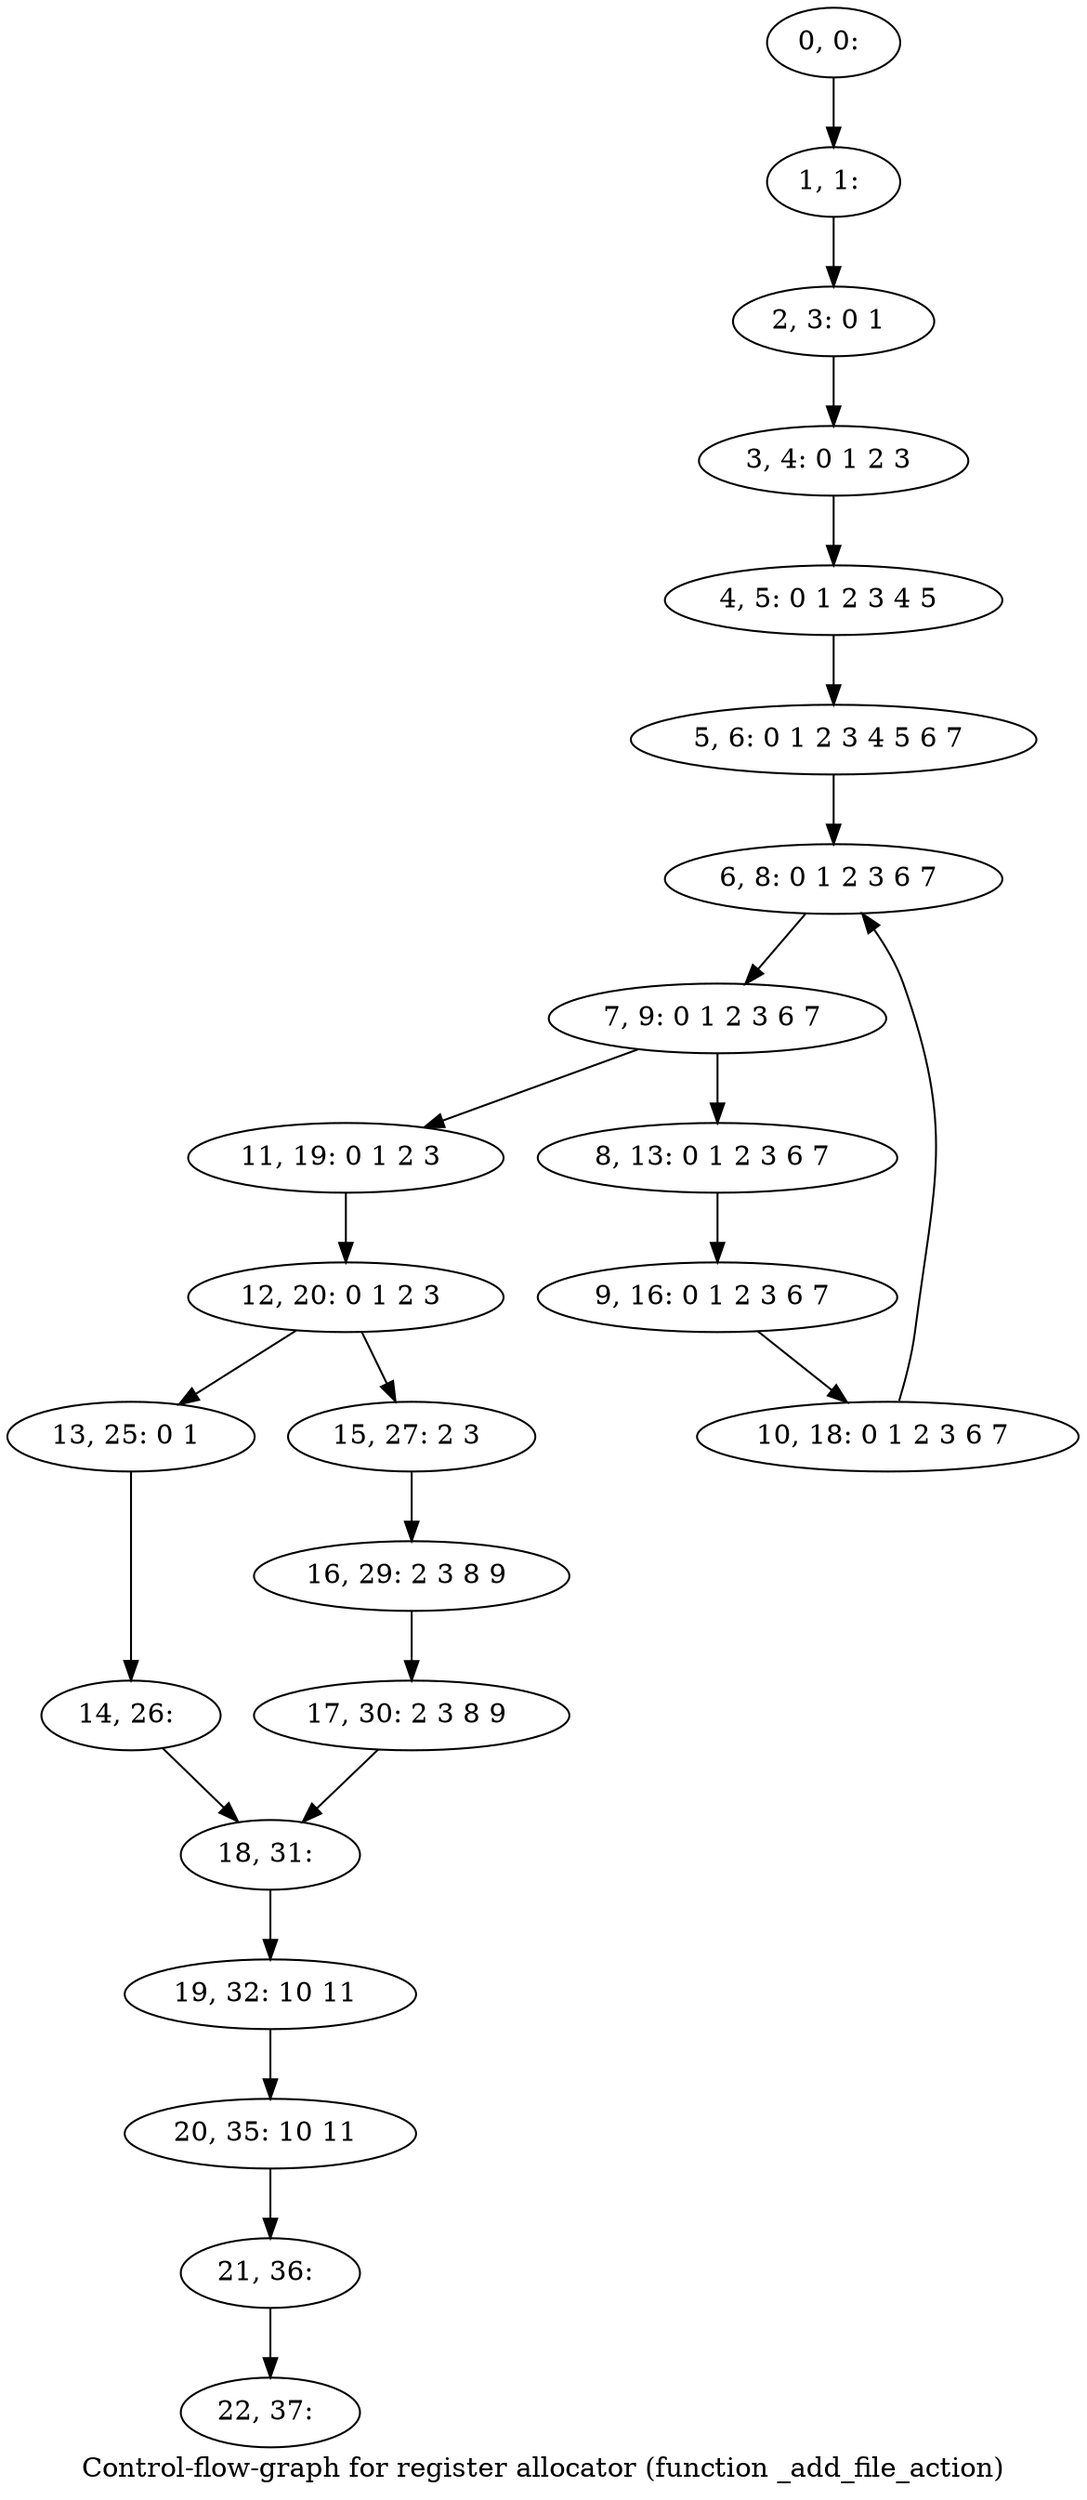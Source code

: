 digraph G {
graph [label="Control-flow-graph for register allocator (function _add_file_action)"]
0[label="0, 0: "];
1[label="1, 1: "];
2[label="2, 3: 0 1 "];
3[label="3, 4: 0 1 2 3 "];
4[label="4, 5: 0 1 2 3 4 5 "];
5[label="5, 6: 0 1 2 3 4 5 6 7 "];
6[label="6, 8: 0 1 2 3 6 7 "];
7[label="7, 9: 0 1 2 3 6 7 "];
8[label="8, 13: 0 1 2 3 6 7 "];
9[label="9, 16: 0 1 2 3 6 7 "];
10[label="10, 18: 0 1 2 3 6 7 "];
11[label="11, 19: 0 1 2 3 "];
12[label="12, 20: 0 1 2 3 "];
13[label="13, 25: 0 1 "];
14[label="14, 26: "];
15[label="15, 27: 2 3 "];
16[label="16, 29: 2 3 8 9 "];
17[label="17, 30: 2 3 8 9 "];
18[label="18, 31: "];
19[label="19, 32: 10 11 "];
20[label="20, 35: 10 11 "];
21[label="21, 36: "];
22[label="22, 37: "];
0->1 ;
1->2 ;
2->3 ;
3->4 ;
4->5 ;
5->6 ;
6->7 ;
7->8 ;
7->11 ;
8->9 ;
9->10 ;
10->6 ;
11->12 ;
12->13 ;
12->15 ;
13->14 ;
14->18 ;
15->16 ;
16->17 ;
17->18 ;
18->19 ;
19->20 ;
20->21 ;
21->22 ;
}
